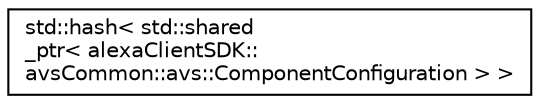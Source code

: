 digraph "Graphical Class Hierarchy"
{
 // LATEX_PDF_SIZE
  edge [fontname="Helvetica",fontsize="10",labelfontname="Helvetica",labelfontsize="10"];
  node [fontname="Helvetica",fontsize="10",shape=record];
  rankdir="LR";
  Node0 [label="std::hash\< std::shared\l_ptr\< alexaClientSDK::\lavsCommon::avs::ComponentConfiguration \> \>",height=0.2,width=0.4,color="black", fillcolor="white", style="filled",URL="$structstd_1_1hash_3_01std_1_1shared__ptr_3_01alexa_client_s_d_k_1_1avs_common_1_1avs_1_1_component_configuration_01_4_01_4.html",tooltip=" "];
}
